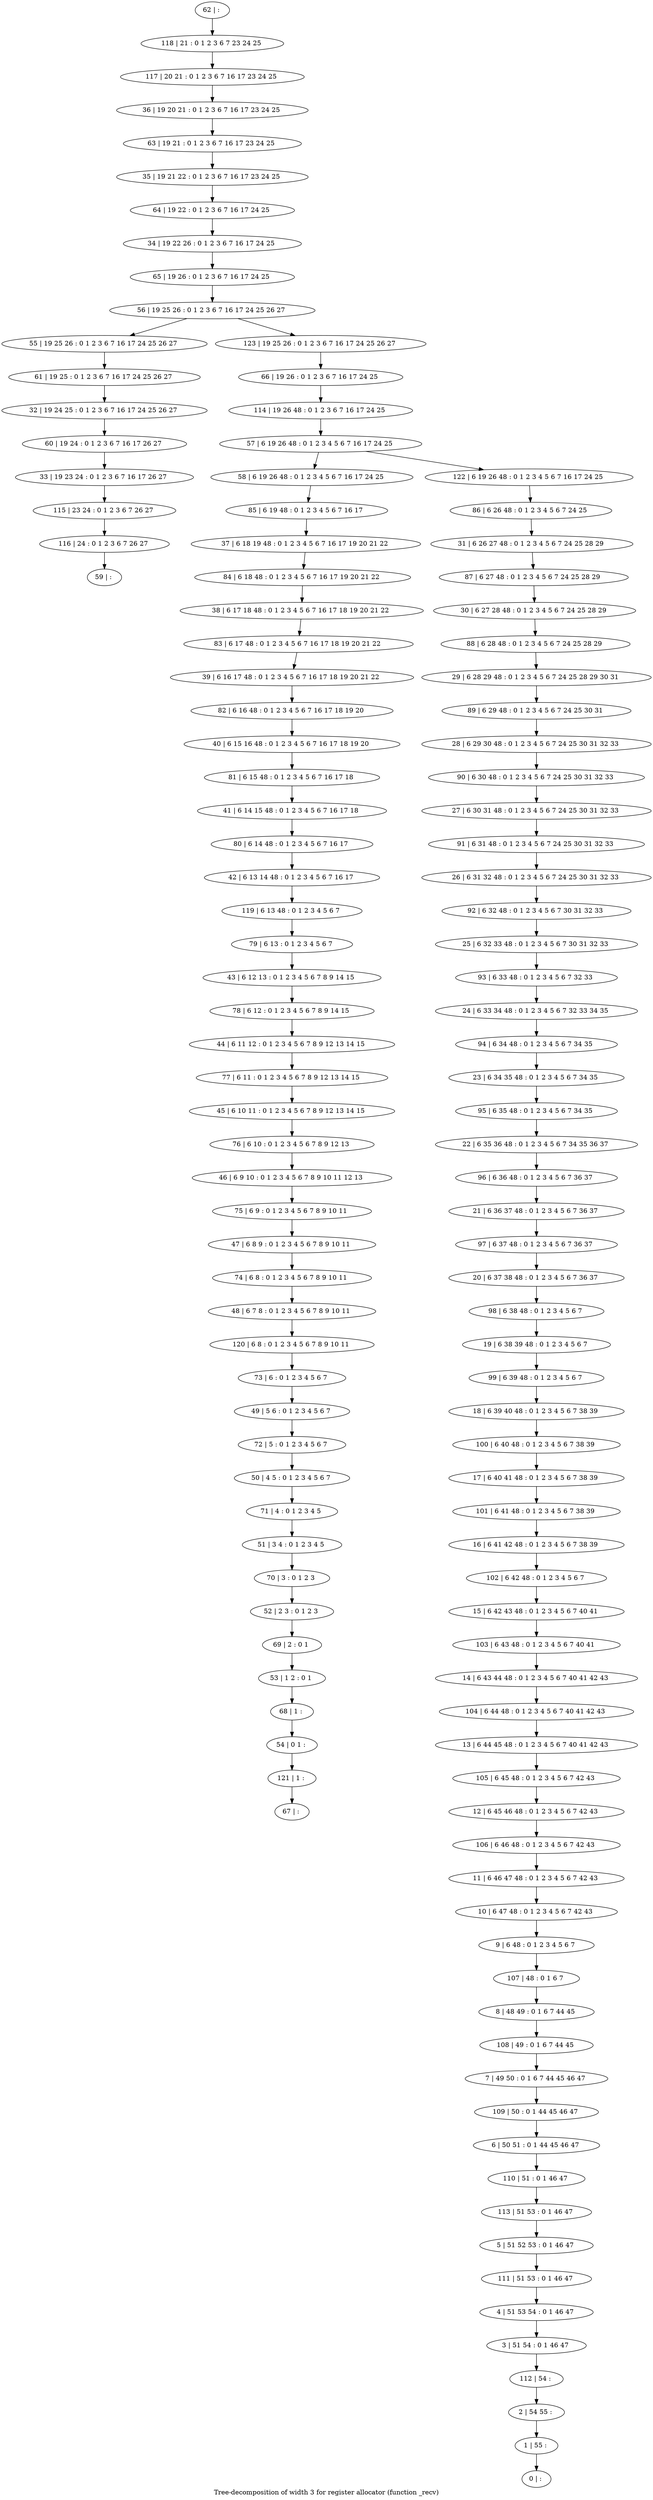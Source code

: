 digraph G {
graph [label="Tree-decomposition of width 3 for register allocator (function _recv)"]
0[label="0 | : "];
1[label="1 | 55 : "];
2[label="2 | 54 55 : "];
3[label="3 | 51 54 : 0 1 46 47 "];
4[label="4 | 51 53 54 : 0 1 46 47 "];
5[label="5 | 51 52 53 : 0 1 46 47 "];
6[label="6 | 50 51 : 0 1 44 45 46 47 "];
7[label="7 | 49 50 : 0 1 6 7 44 45 46 47 "];
8[label="8 | 48 49 : 0 1 6 7 44 45 "];
9[label="9 | 6 48 : 0 1 2 3 4 5 6 7 "];
10[label="10 | 6 47 48 : 0 1 2 3 4 5 6 7 42 43 "];
11[label="11 | 6 46 47 48 : 0 1 2 3 4 5 6 7 42 43 "];
12[label="12 | 6 45 46 48 : 0 1 2 3 4 5 6 7 42 43 "];
13[label="13 | 6 44 45 48 : 0 1 2 3 4 5 6 7 40 41 42 43 "];
14[label="14 | 6 43 44 48 : 0 1 2 3 4 5 6 7 40 41 42 43 "];
15[label="15 | 6 42 43 48 : 0 1 2 3 4 5 6 7 40 41 "];
16[label="16 | 6 41 42 48 : 0 1 2 3 4 5 6 7 38 39 "];
17[label="17 | 6 40 41 48 : 0 1 2 3 4 5 6 7 38 39 "];
18[label="18 | 6 39 40 48 : 0 1 2 3 4 5 6 7 38 39 "];
19[label="19 | 6 38 39 48 : 0 1 2 3 4 5 6 7 "];
20[label="20 | 6 37 38 48 : 0 1 2 3 4 5 6 7 36 37 "];
21[label="21 | 6 36 37 48 : 0 1 2 3 4 5 6 7 36 37 "];
22[label="22 | 6 35 36 48 : 0 1 2 3 4 5 6 7 34 35 36 37 "];
23[label="23 | 6 34 35 48 : 0 1 2 3 4 5 6 7 34 35 "];
24[label="24 | 6 33 34 48 : 0 1 2 3 4 5 6 7 32 33 34 35 "];
25[label="25 | 6 32 33 48 : 0 1 2 3 4 5 6 7 30 31 32 33 "];
26[label="26 | 6 31 32 48 : 0 1 2 3 4 5 6 7 24 25 30 31 32 33 "];
27[label="27 | 6 30 31 48 : 0 1 2 3 4 5 6 7 24 25 30 31 32 33 "];
28[label="28 | 6 29 30 48 : 0 1 2 3 4 5 6 7 24 25 30 31 32 33 "];
29[label="29 | 6 28 29 48 : 0 1 2 3 4 5 6 7 24 25 28 29 30 31 "];
30[label="30 | 6 27 28 48 : 0 1 2 3 4 5 6 7 24 25 28 29 "];
31[label="31 | 6 26 27 48 : 0 1 2 3 4 5 6 7 24 25 28 29 "];
32[label="32 | 19 24 25 : 0 1 2 3 6 7 16 17 24 25 26 27 "];
33[label="33 | 19 23 24 : 0 1 2 3 6 7 16 17 26 27 "];
34[label="34 | 19 22 26 : 0 1 2 3 6 7 16 17 24 25 "];
35[label="35 | 19 21 22 : 0 1 2 3 6 7 16 17 23 24 25 "];
36[label="36 | 19 20 21 : 0 1 2 3 6 7 16 17 23 24 25 "];
37[label="37 | 6 18 19 48 : 0 1 2 3 4 5 6 7 16 17 19 20 21 22 "];
38[label="38 | 6 17 18 48 : 0 1 2 3 4 5 6 7 16 17 18 19 20 21 22 "];
39[label="39 | 6 16 17 48 : 0 1 2 3 4 5 6 7 16 17 18 19 20 21 22 "];
40[label="40 | 6 15 16 48 : 0 1 2 3 4 5 6 7 16 17 18 19 20 "];
41[label="41 | 6 14 15 48 : 0 1 2 3 4 5 6 7 16 17 18 "];
42[label="42 | 6 13 14 48 : 0 1 2 3 4 5 6 7 16 17 "];
43[label="43 | 6 12 13 : 0 1 2 3 4 5 6 7 8 9 14 15 "];
44[label="44 | 6 11 12 : 0 1 2 3 4 5 6 7 8 9 12 13 14 15 "];
45[label="45 | 6 10 11 : 0 1 2 3 4 5 6 7 8 9 12 13 14 15 "];
46[label="46 | 6 9 10 : 0 1 2 3 4 5 6 7 8 9 10 11 12 13 "];
47[label="47 | 6 8 9 : 0 1 2 3 4 5 6 7 8 9 10 11 "];
48[label="48 | 6 7 8 : 0 1 2 3 4 5 6 7 8 9 10 11 "];
49[label="49 | 5 6 : 0 1 2 3 4 5 6 7 "];
50[label="50 | 4 5 : 0 1 2 3 4 5 6 7 "];
51[label="51 | 3 4 : 0 1 2 3 4 5 "];
52[label="52 | 2 3 : 0 1 2 3 "];
53[label="53 | 1 2 : 0 1 "];
54[label="54 | 0 1 : "];
55[label="55 | 19 25 26 : 0 1 2 3 6 7 16 17 24 25 26 27 "];
56[label="56 | 19 25 26 : 0 1 2 3 6 7 16 17 24 25 26 27 "];
57[label="57 | 6 19 26 48 : 0 1 2 3 4 5 6 7 16 17 24 25 "];
58[label="58 | 6 19 26 48 : 0 1 2 3 4 5 6 7 16 17 24 25 "];
59[label="59 | : "];
60[label="60 | 19 24 : 0 1 2 3 6 7 16 17 26 27 "];
61[label="61 | 19 25 : 0 1 2 3 6 7 16 17 24 25 26 27 "];
62[label="62 | : "];
63[label="63 | 19 21 : 0 1 2 3 6 7 16 17 23 24 25 "];
64[label="64 | 19 22 : 0 1 2 3 6 7 16 17 24 25 "];
65[label="65 | 19 26 : 0 1 2 3 6 7 16 17 24 25 "];
66[label="66 | 19 26 : 0 1 2 3 6 7 16 17 24 25 "];
67[label="67 | : "];
68[label="68 | 1 : "];
69[label="69 | 2 : 0 1 "];
70[label="70 | 3 : 0 1 2 3 "];
71[label="71 | 4 : 0 1 2 3 4 5 "];
72[label="72 | 5 : 0 1 2 3 4 5 6 7 "];
73[label="73 | 6 : 0 1 2 3 4 5 6 7 "];
74[label="74 | 6 8 : 0 1 2 3 4 5 6 7 8 9 10 11 "];
75[label="75 | 6 9 : 0 1 2 3 4 5 6 7 8 9 10 11 "];
76[label="76 | 6 10 : 0 1 2 3 4 5 6 7 8 9 12 13 "];
77[label="77 | 6 11 : 0 1 2 3 4 5 6 7 8 9 12 13 14 15 "];
78[label="78 | 6 12 : 0 1 2 3 4 5 6 7 8 9 14 15 "];
79[label="79 | 6 13 : 0 1 2 3 4 5 6 7 "];
80[label="80 | 6 14 48 : 0 1 2 3 4 5 6 7 16 17 "];
81[label="81 | 6 15 48 : 0 1 2 3 4 5 6 7 16 17 18 "];
82[label="82 | 6 16 48 : 0 1 2 3 4 5 6 7 16 17 18 19 20 "];
83[label="83 | 6 17 48 : 0 1 2 3 4 5 6 7 16 17 18 19 20 21 22 "];
84[label="84 | 6 18 48 : 0 1 2 3 4 5 6 7 16 17 19 20 21 22 "];
85[label="85 | 6 19 48 : 0 1 2 3 4 5 6 7 16 17 "];
86[label="86 | 6 26 48 : 0 1 2 3 4 5 6 7 24 25 "];
87[label="87 | 6 27 48 : 0 1 2 3 4 5 6 7 24 25 28 29 "];
88[label="88 | 6 28 48 : 0 1 2 3 4 5 6 7 24 25 28 29 "];
89[label="89 | 6 29 48 : 0 1 2 3 4 5 6 7 24 25 30 31 "];
90[label="90 | 6 30 48 : 0 1 2 3 4 5 6 7 24 25 30 31 32 33 "];
91[label="91 | 6 31 48 : 0 1 2 3 4 5 6 7 24 25 30 31 32 33 "];
92[label="92 | 6 32 48 : 0 1 2 3 4 5 6 7 30 31 32 33 "];
93[label="93 | 6 33 48 : 0 1 2 3 4 5 6 7 32 33 "];
94[label="94 | 6 34 48 : 0 1 2 3 4 5 6 7 34 35 "];
95[label="95 | 6 35 48 : 0 1 2 3 4 5 6 7 34 35 "];
96[label="96 | 6 36 48 : 0 1 2 3 4 5 6 7 36 37 "];
97[label="97 | 6 37 48 : 0 1 2 3 4 5 6 7 36 37 "];
98[label="98 | 6 38 48 : 0 1 2 3 4 5 6 7 "];
99[label="99 | 6 39 48 : 0 1 2 3 4 5 6 7 "];
100[label="100 | 6 40 48 : 0 1 2 3 4 5 6 7 38 39 "];
101[label="101 | 6 41 48 : 0 1 2 3 4 5 6 7 38 39 "];
102[label="102 | 6 42 48 : 0 1 2 3 4 5 6 7 "];
103[label="103 | 6 43 48 : 0 1 2 3 4 5 6 7 40 41 "];
104[label="104 | 6 44 48 : 0 1 2 3 4 5 6 7 40 41 42 43 "];
105[label="105 | 6 45 48 : 0 1 2 3 4 5 6 7 42 43 "];
106[label="106 | 6 46 48 : 0 1 2 3 4 5 6 7 42 43 "];
107[label="107 | 48 : 0 1 6 7 "];
108[label="108 | 49 : 0 1 6 7 44 45 "];
109[label="109 | 50 : 0 1 44 45 46 47 "];
110[label="110 | 51 : 0 1 46 47 "];
111[label="111 | 51 53 : 0 1 46 47 "];
112[label="112 | 54 : "];
113[label="113 | 51 53 : 0 1 46 47 "];
114[label="114 | 19 26 48 : 0 1 2 3 6 7 16 17 24 25 "];
115[label="115 | 23 24 : 0 1 2 3 6 7 26 27 "];
116[label="116 | 24 : 0 1 2 3 6 7 26 27 "];
117[label="117 | 20 21 : 0 1 2 3 6 7 16 17 23 24 25 "];
118[label="118 | 21 : 0 1 2 3 6 7 23 24 25 "];
119[label="119 | 6 13 48 : 0 1 2 3 4 5 6 7 "];
120[label="120 | 6 8 : 0 1 2 3 4 5 6 7 8 9 10 11 "];
121[label="121 | 1 : "];
122[label="122 | 6 19 26 48 : 0 1 2 3 4 5 6 7 16 17 24 25 "];
123[label="123 | 19 25 26 : 0 1 2 3 6 7 16 17 24 25 26 27 "];
60->33 ;
32->60 ;
61->32 ;
55->61 ;
68->54 ;
53->68 ;
69->53 ;
52->69 ;
70->52 ;
51->70 ;
71->51 ;
50->71 ;
72->50 ;
49->72 ;
73->49 ;
74->48 ;
47->74 ;
75->47 ;
46->75 ;
76->46 ;
45->76 ;
77->45 ;
44->77 ;
78->44 ;
43->78 ;
79->43 ;
80->42 ;
41->80 ;
81->41 ;
40->81 ;
82->40 ;
39->82 ;
83->39 ;
38->83 ;
84->38 ;
37->84 ;
85->37 ;
58->85 ;
33->115 ;
116->59 ;
115->116 ;
119->79 ;
42->119 ;
120->73 ;
48->120 ;
121->67 ;
54->121 ;
62->118 ;
118->117 ;
117->36 ;
36->63 ;
63->35 ;
35->64 ;
64->34 ;
34->65 ;
65->56 ;
66->114 ;
114->57 ;
86->31 ;
31->87 ;
87->30 ;
30->88 ;
88->29 ;
29->89 ;
89->28 ;
28->90 ;
90->27 ;
27->91 ;
91->26 ;
26->92 ;
92->25 ;
25->93 ;
93->24 ;
24->94 ;
94->23 ;
23->95 ;
95->22 ;
22->96 ;
96->21 ;
21->97 ;
97->20 ;
20->98 ;
98->19 ;
19->99 ;
99->18 ;
18->100 ;
100->17 ;
17->101 ;
101->16 ;
16->102 ;
102->15 ;
15->103 ;
103->14 ;
14->104 ;
104->13 ;
13->105 ;
105->12 ;
12->106 ;
106->11 ;
11->10 ;
10->9 ;
9->107 ;
107->8 ;
8->108 ;
108->7 ;
7->109 ;
109->6 ;
6->110 ;
110->113 ;
113->5 ;
5->111 ;
111->4 ;
4->3 ;
3->112 ;
112->2 ;
2->1 ;
1->0 ;
122->86 ;
123->66 ;
57->58 ;
57->122 ;
56->55 ;
56->123 ;
}
